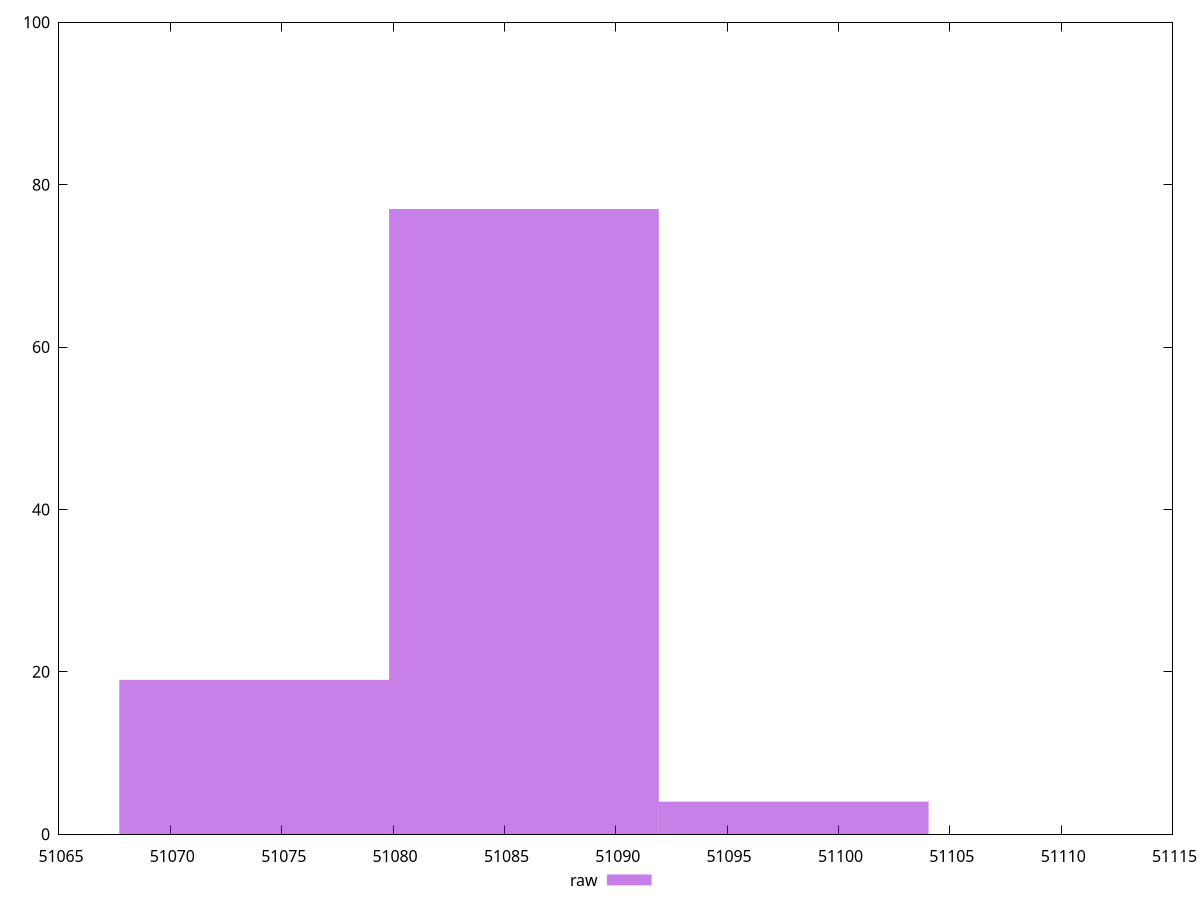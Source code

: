 reset
set terminal svg size 640, 490 enhanced background rgb 'white'
set output "reprap/uses-long-cache-ttl/samples/pages+cached+noadtech/raw/histogram.svg"

$raw <<EOF
51085.87791464378 77
51073.76364432966 19
51097.9921849579 4
EOF

set key outside below
set boxwidth 12.114270314119938
set yrange [0:100]
set style fill transparent solid 0.5 noborder

plot \
  $raw title "raw" with boxes, \


reset
